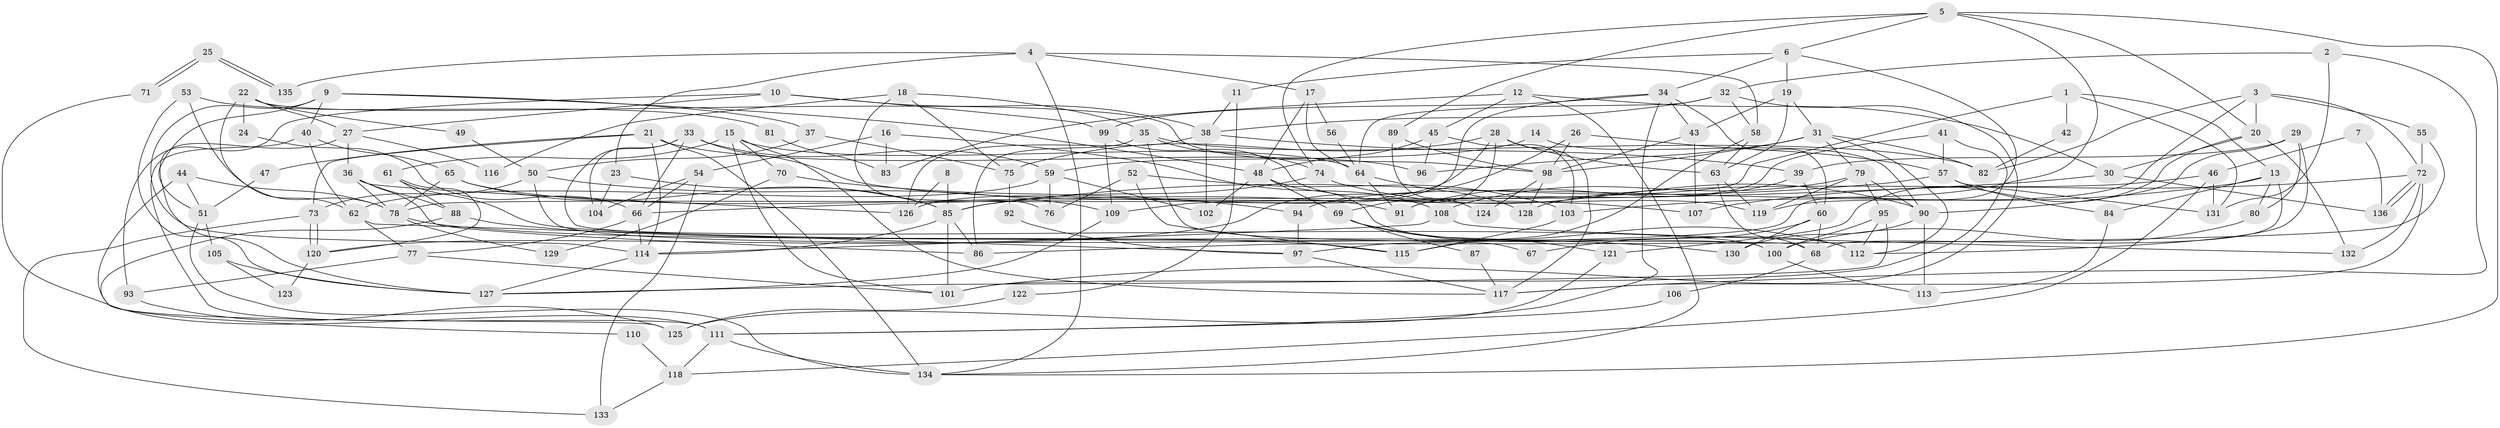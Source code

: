 // Generated by graph-tools (version 1.1) at 2025/49/03/09/25 04:49:42]
// undirected, 136 vertices, 272 edges
graph export_dot {
graph [start="1"]
  node [color=gray90,style=filled];
  1;
  2;
  3;
  4;
  5;
  6;
  7;
  8;
  9;
  10;
  11;
  12;
  13;
  14;
  15;
  16;
  17;
  18;
  19;
  20;
  21;
  22;
  23;
  24;
  25;
  26;
  27;
  28;
  29;
  30;
  31;
  32;
  33;
  34;
  35;
  36;
  37;
  38;
  39;
  40;
  41;
  42;
  43;
  44;
  45;
  46;
  47;
  48;
  49;
  50;
  51;
  52;
  53;
  54;
  55;
  56;
  57;
  58;
  59;
  60;
  61;
  62;
  63;
  64;
  65;
  66;
  67;
  68;
  69;
  70;
  71;
  72;
  73;
  74;
  75;
  76;
  77;
  78;
  79;
  80;
  81;
  82;
  83;
  84;
  85;
  86;
  87;
  88;
  89;
  90;
  91;
  92;
  93;
  94;
  95;
  96;
  97;
  98;
  99;
  100;
  101;
  102;
  103;
  104;
  105;
  106;
  107;
  108;
  109;
  110;
  111;
  112;
  113;
  114;
  115;
  116;
  117;
  118;
  119;
  120;
  121;
  122;
  123;
  124;
  125;
  126;
  127;
  128;
  129;
  130;
  131;
  132;
  133;
  134;
  135;
  136;
  1 -- 78;
  1 -- 13;
  1 -- 42;
  1 -- 131;
  2 -- 131;
  2 -- 117;
  2 -- 32;
  3 -- 119;
  3 -- 20;
  3 -- 55;
  3 -- 72;
  3 -- 82;
  4 -- 58;
  4 -- 134;
  4 -- 17;
  4 -- 23;
  4 -- 135;
  5 -- 74;
  5 -- 134;
  5 -- 6;
  5 -- 20;
  5 -- 89;
  5 -- 94;
  6 -- 34;
  6 -- 11;
  6 -- 19;
  6 -- 97;
  7 -- 136;
  7 -- 46;
  8 -- 126;
  8 -- 85;
  9 -- 114;
  9 -- 40;
  9 -- 37;
  9 -- 48;
  9 -- 51;
  10 -- 27;
  10 -- 38;
  10 -- 93;
  10 -- 99;
  11 -- 38;
  11 -- 122;
  12 -- 134;
  12 -- 45;
  12 -- 30;
  12 -- 83;
  13 -- 68;
  13 -- 80;
  13 -- 84;
  13 -- 103;
  14 -- 59;
  14 -- 90;
  15 -- 117;
  15 -- 64;
  15 -- 61;
  15 -- 70;
  15 -- 101;
  16 -- 108;
  16 -- 54;
  16 -- 83;
  17 -- 64;
  17 -- 48;
  17 -- 56;
  18 -- 35;
  18 -- 76;
  18 -- 75;
  18 -- 116;
  19 -- 63;
  19 -- 31;
  19 -- 43;
  20 -- 30;
  20 -- 121;
  20 -- 132;
  21 -- 134;
  21 -- 114;
  21 -- 47;
  21 -- 73;
  21 -- 96;
  22 -- 98;
  22 -- 62;
  22 -- 24;
  22 -- 27;
  22 -- 49;
  23 -- 85;
  23 -- 104;
  24 -- 66;
  25 -- 71;
  25 -- 71;
  25 -- 135;
  25 -- 135;
  26 -- 98;
  26 -- 57;
  26 -- 120;
  27 -- 36;
  27 -- 116;
  27 -- 127;
  28 -- 69;
  28 -- 75;
  28 -- 63;
  28 -- 117;
  28 -- 126;
  29 -- 112;
  29 -- 90;
  29 -- 39;
  29 -- 80;
  30 -- 66;
  30 -- 136;
  31 -- 79;
  31 -- 82;
  31 -- 96;
  31 -- 98;
  31 -- 112;
  32 -- 58;
  32 -- 38;
  32 -- 64;
  32 -- 101;
  33 -- 107;
  33 -- 66;
  33 -- 59;
  33 -- 68;
  33 -- 104;
  34 -- 109;
  34 -- 99;
  34 -- 43;
  34 -- 60;
  34 -- 111;
  35 -- 74;
  35 -- 82;
  35 -- 67;
  35 -- 86;
  36 -- 86;
  36 -- 126;
  36 -- 78;
  36 -- 88;
  37 -- 50;
  37 -- 75;
  38 -- 39;
  38 -- 102;
  38 -- 126;
  39 -- 60;
  39 -- 91;
  40 -- 65;
  40 -- 62;
  40 -- 111;
  41 -- 101;
  41 -- 57;
  41 -- 91;
  42 -- 82;
  43 -- 98;
  43 -- 107;
  44 -- 125;
  44 -- 78;
  44 -- 51;
  45 -- 48;
  45 -- 96;
  45 -- 103;
  46 -- 128;
  46 -- 118;
  46 -- 131;
  47 -- 51;
  48 -- 69;
  48 -- 102;
  48 -- 112;
  49 -- 50;
  50 -- 73;
  50 -- 100;
  50 -- 109;
  51 -- 105;
  51 -- 134;
  52 -- 103;
  52 -- 115;
  52 -- 76;
  53 -- 127;
  53 -- 78;
  53 -- 81;
  54 -- 104;
  54 -- 66;
  54 -- 133;
  55 -- 72;
  55 -- 86;
  56 -- 64;
  57 -- 85;
  57 -- 131;
  57 -- 84;
  58 -- 115;
  58 -- 63;
  59 -- 102;
  59 -- 62;
  59 -- 76;
  60 -- 68;
  60 -- 67;
  60 -- 130;
  61 -- 120;
  61 -- 88;
  61 -- 100;
  62 -- 97;
  62 -- 77;
  63 -- 119;
  63 -- 68;
  64 -- 91;
  64 -- 128;
  65 -- 91;
  65 -- 85;
  65 -- 78;
  66 -- 114;
  66 -- 77;
  68 -- 106;
  69 -- 112;
  69 -- 87;
  69 -- 121;
  70 -- 94;
  70 -- 129;
  71 -- 111;
  72 -- 136;
  72 -- 136;
  72 -- 107;
  72 -- 117;
  72 -- 132;
  73 -- 120;
  73 -- 120;
  73 -- 133;
  74 -- 90;
  74 -- 85;
  75 -- 92;
  77 -- 101;
  77 -- 93;
  78 -- 115;
  78 -- 129;
  79 -- 90;
  79 -- 108;
  79 -- 95;
  79 -- 119;
  80 -- 100;
  81 -- 83;
  84 -- 113;
  85 -- 101;
  85 -- 86;
  85 -- 114;
  87 -- 117;
  88 -- 110;
  88 -- 130;
  89 -- 98;
  89 -- 124;
  90 -- 130;
  90 -- 113;
  92 -- 97;
  93 -- 125;
  94 -- 97;
  95 -- 112;
  95 -- 100;
  95 -- 127;
  97 -- 117;
  98 -- 124;
  98 -- 128;
  99 -- 109;
  99 -- 119;
  100 -- 113;
  103 -- 115;
  105 -- 127;
  105 -- 123;
  106 -- 111;
  108 -- 132;
  108 -- 114;
  109 -- 127;
  110 -- 118;
  111 -- 118;
  111 -- 134;
  114 -- 127;
  118 -- 133;
  120 -- 123;
  121 -- 125;
  122 -- 125;
}
